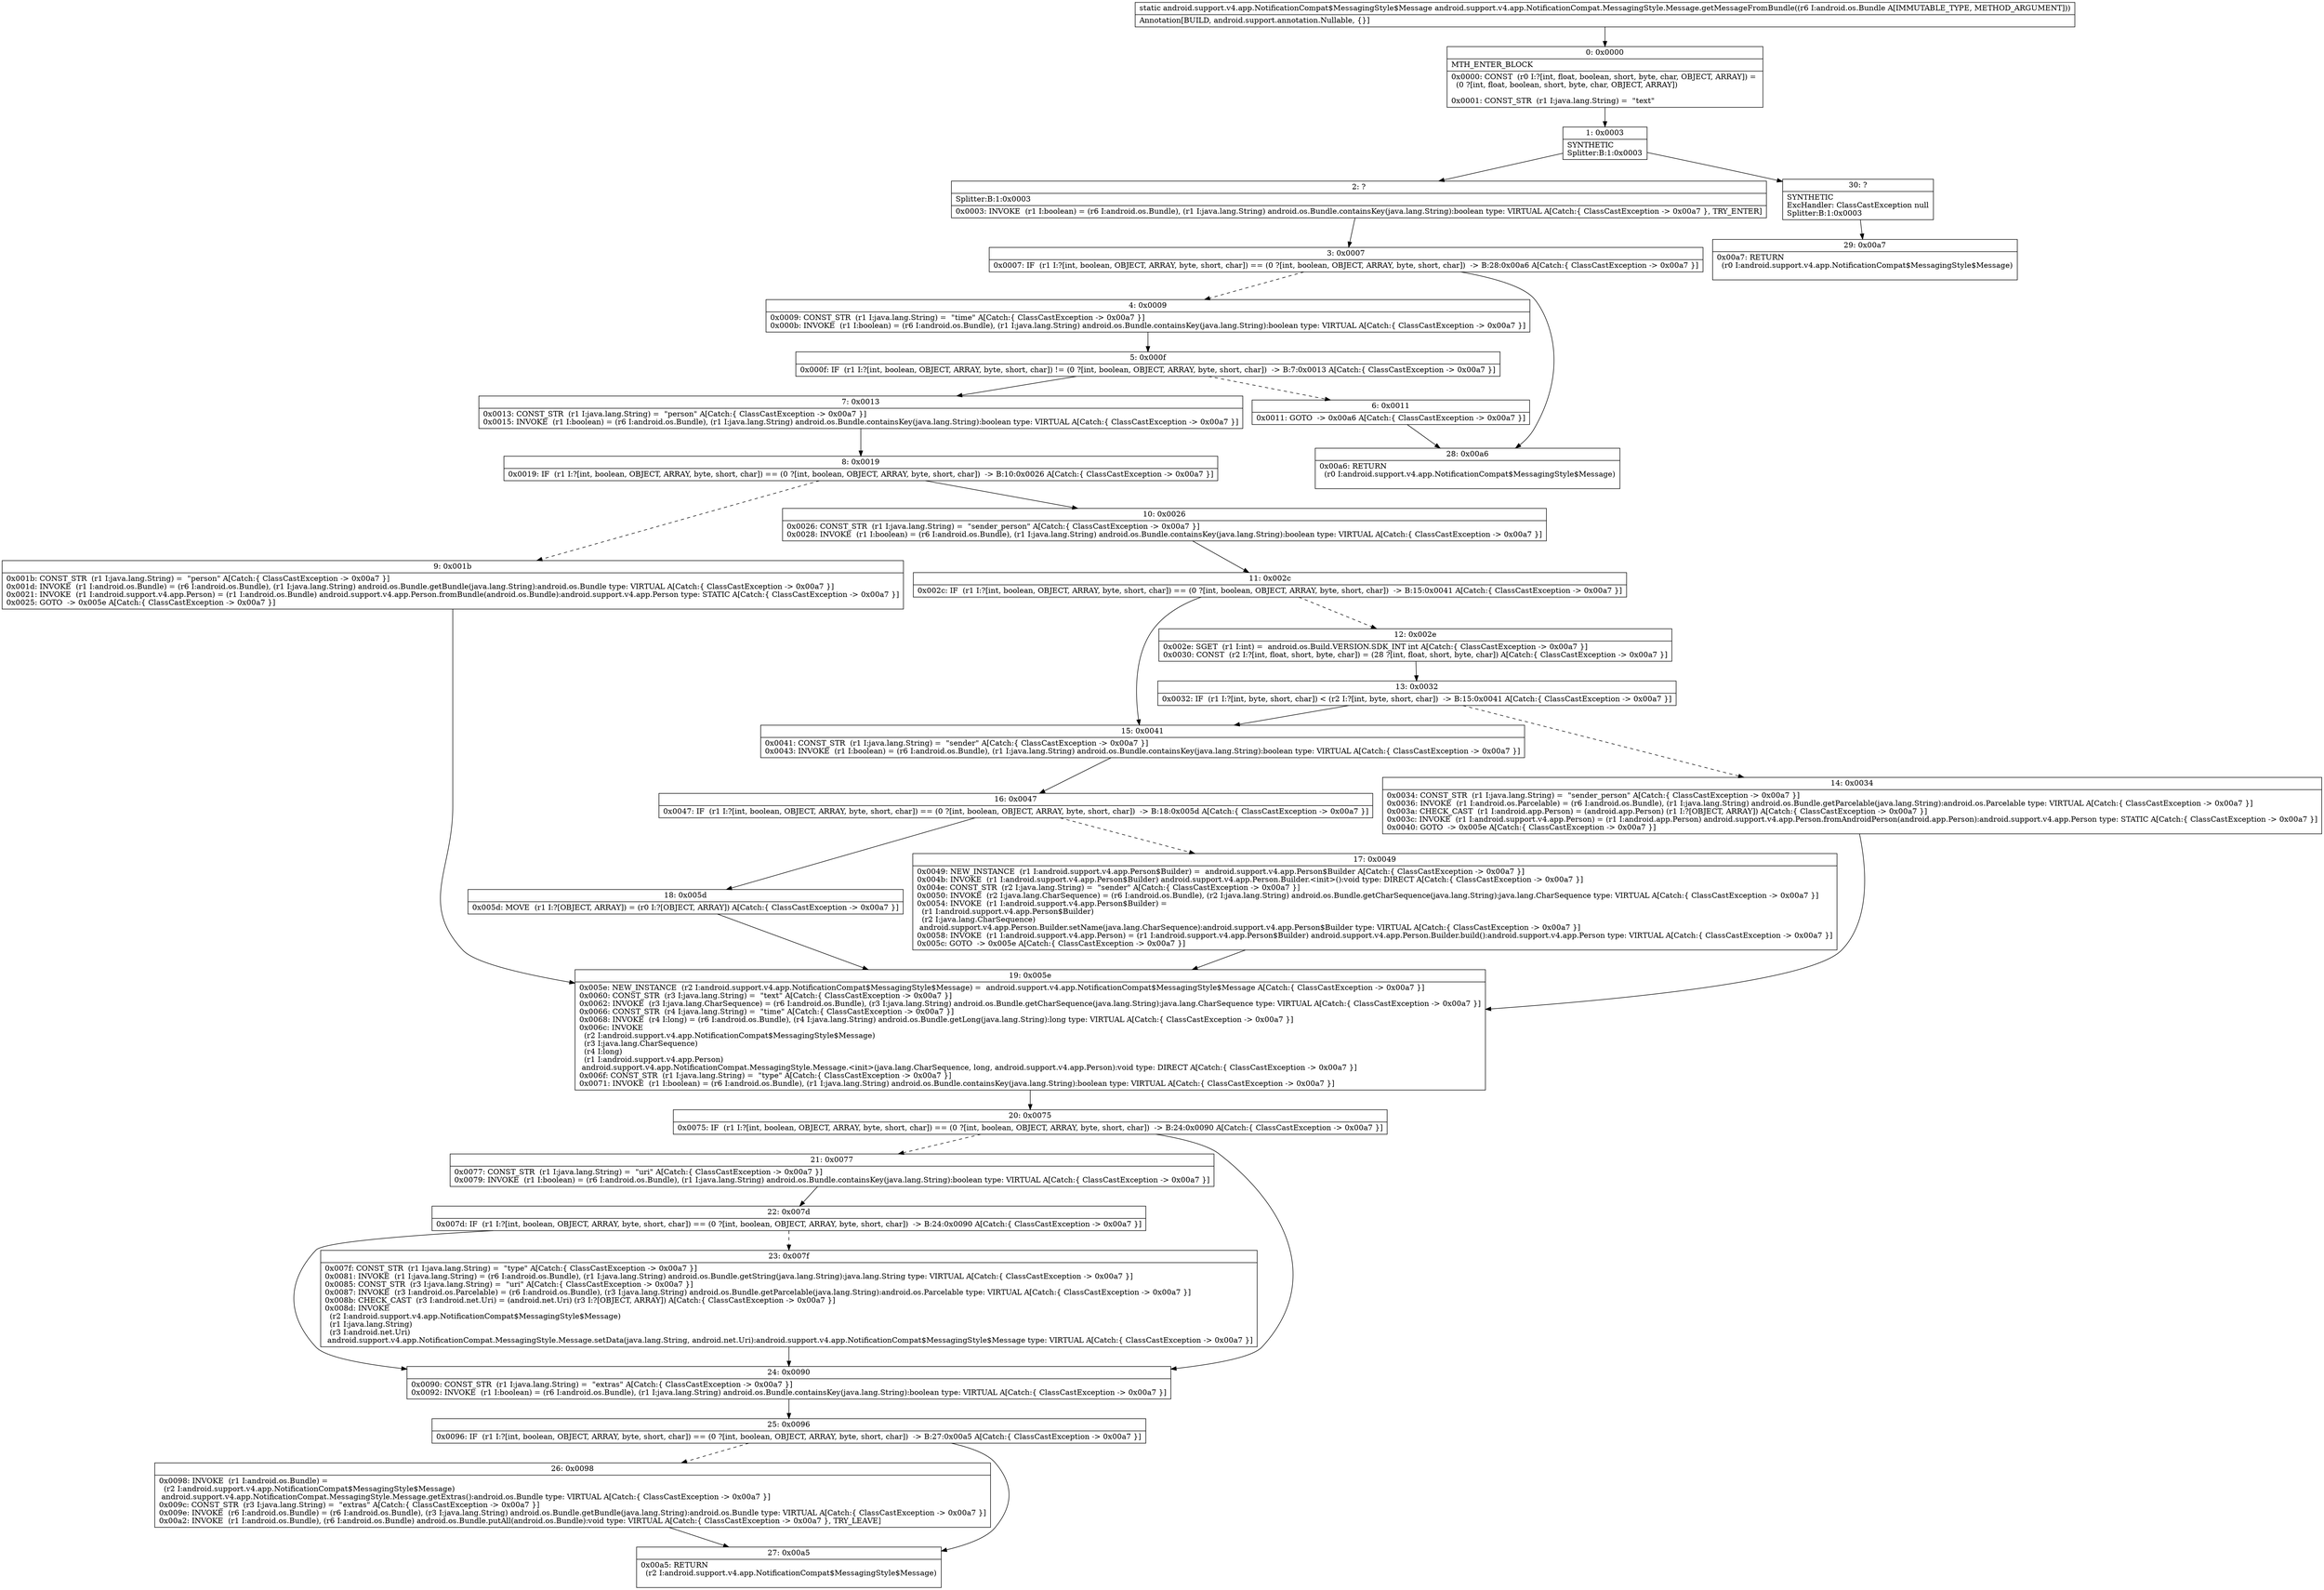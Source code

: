 digraph "CFG forandroid.support.v4.app.NotificationCompat.MessagingStyle.Message.getMessageFromBundle(Landroid\/os\/Bundle;)Landroid\/support\/v4\/app\/NotificationCompat$MessagingStyle$Message;" {
Node_0 [shape=record,label="{0\:\ 0x0000|MTH_ENTER_BLOCK\l|0x0000: CONST  (r0 I:?[int, float, boolean, short, byte, char, OBJECT, ARRAY]) = \l  (0 ?[int, float, boolean, short, byte, char, OBJECT, ARRAY])\l \l0x0001: CONST_STR  (r1 I:java.lang.String) =  \"text\" \l}"];
Node_1 [shape=record,label="{1\:\ 0x0003|SYNTHETIC\lSplitter:B:1:0x0003\l}"];
Node_2 [shape=record,label="{2\:\ ?|Splitter:B:1:0x0003\l|0x0003: INVOKE  (r1 I:boolean) = (r6 I:android.os.Bundle), (r1 I:java.lang.String) android.os.Bundle.containsKey(java.lang.String):boolean type: VIRTUAL A[Catch:\{ ClassCastException \-\> 0x00a7 \}, TRY_ENTER]\l}"];
Node_3 [shape=record,label="{3\:\ 0x0007|0x0007: IF  (r1 I:?[int, boolean, OBJECT, ARRAY, byte, short, char]) == (0 ?[int, boolean, OBJECT, ARRAY, byte, short, char])  \-\> B:28:0x00a6 A[Catch:\{ ClassCastException \-\> 0x00a7 \}]\l}"];
Node_4 [shape=record,label="{4\:\ 0x0009|0x0009: CONST_STR  (r1 I:java.lang.String) =  \"time\" A[Catch:\{ ClassCastException \-\> 0x00a7 \}]\l0x000b: INVOKE  (r1 I:boolean) = (r6 I:android.os.Bundle), (r1 I:java.lang.String) android.os.Bundle.containsKey(java.lang.String):boolean type: VIRTUAL A[Catch:\{ ClassCastException \-\> 0x00a7 \}]\l}"];
Node_5 [shape=record,label="{5\:\ 0x000f|0x000f: IF  (r1 I:?[int, boolean, OBJECT, ARRAY, byte, short, char]) != (0 ?[int, boolean, OBJECT, ARRAY, byte, short, char])  \-\> B:7:0x0013 A[Catch:\{ ClassCastException \-\> 0x00a7 \}]\l}"];
Node_6 [shape=record,label="{6\:\ 0x0011|0x0011: GOTO  \-\> 0x00a6 A[Catch:\{ ClassCastException \-\> 0x00a7 \}]\l}"];
Node_7 [shape=record,label="{7\:\ 0x0013|0x0013: CONST_STR  (r1 I:java.lang.String) =  \"person\" A[Catch:\{ ClassCastException \-\> 0x00a7 \}]\l0x0015: INVOKE  (r1 I:boolean) = (r6 I:android.os.Bundle), (r1 I:java.lang.String) android.os.Bundle.containsKey(java.lang.String):boolean type: VIRTUAL A[Catch:\{ ClassCastException \-\> 0x00a7 \}]\l}"];
Node_8 [shape=record,label="{8\:\ 0x0019|0x0019: IF  (r1 I:?[int, boolean, OBJECT, ARRAY, byte, short, char]) == (0 ?[int, boolean, OBJECT, ARRAY, byte, short, char])  \-\> B:10:0x0026 A[Catch:\{ ClassCastException \-\> 0x00a7 \}]\l}"];
Node_9 [shape=record,label="{9\:\ 0x001b|0x001b: CONST_STR  (r1 I:java.lang.String) =  \"person\" A[Catch:\{ ClassCastException \-\> 0x00a7 \}]\l0x001d: INVOKE  (r1 I:android.os.Bundle) = (r6 I:android.os.Bundle), (r1 I:java.lang.String) android.os.Bundle.getBundle(java.lang.String):android.os.Bundle type: VIRTUAL A[Catch:\{ ClassCastException \-\> 0x00a7 \}]\l0x0021: INVOKE  (r1 I:android.support.v4.app.Person) = (r1 I:android.os.Bundle) android.support.v4.app.Person.fromBundle(android.os.Bundle):android.support.v4.app.Person type: STATIC A[Catch:\{ ClassCastException \-\> 0x00a7 \}]\l0x0025: GOTO  \-\> 0x005e A[Catch:\{ ClassCastException \-\> 0x00a7 \}]\l}"];
Node_10 [shape=record,label="{10\:\ 0x0026|0x0026: CONST_STR  (r1 I:java.lang.String) =  \"sender_person\" A[Catch:\{ ClassCastException \-\> 0x00a7 \}]\l0x0028: INVOKE  (r1 I:boolean) = (r6 I:android.os.Bundle), (r1 I:java.lang.String) android.os.Bundle.containsKey(java.lang.String):boolean type: VIRTUAL A[Catch:\{ ClassCastException \-\> 0x00a7 \}]\l}"];
Node_11 [shape=record,label="{11\:\ 0x002c|0x002c: IF  (r1 I:?[int, boolean, OBJECT, ARRAY, byte, short, char]) == (0 ?[int, boolean, OBJECT, ARRAY, byte, short, char])  \-\> B:15:0x0041 A[Catch:\{ ClassCastException \-\> 0x00a7 \}]\l}"];
Node_12 [shape=record,label="{12\:\ 0x002e|0x002e: SGET  (r1 I:int) =  android.os.Build.VERSION.SDK_INT int A[Catch:\{ ClassCastException \-\> 0x00a7 \}]\l0x0030: CONST  (r2 I:?[int, float, short, byte, char]) = (28 ?[int, float, short, byte, char]) A[Catch:\{ ClassCastException \-\> 0x00a7 \}]\l}"];
Node_13 [shape=record,label="{13\:\ 0x0032|0x0032: IF  (r1 I:?[int, byte, short, char]) \< (r2 I:?[int, byte, short, char])  \-\> B:15:0x0041 A[Catch:\{ ClassCastException \-\> 0x00a7 \}]\l}"];
Node_14 [shape=record,label="{14\:\ 0x0034|0x0034: CONST_STR  (r1 I:java.lang.String) =  \"sender_person\" A[Catch:\{ ClassCastException \-\> 0x00a7 \}]\l0x0036: INVOKE  (r1 I:android.os.Parcelable) = (r6 I:android.os.Bundle), (r1 I:java.lang.String) android.os.Bundle.getParcelable(java.lang.String):android.os.Parcelable type: VIRTUAL A[Catch:\{ ClassCastException \-\> 0x00a7 \}]\l0x003a: CHECK_CAST  (r1 I:android.app.Person) = (android.app.Person) (r1 I:?[OBJECT, ARRAY]) A[Catch:\{ ClassCastException \-\> 0x00a7 \}]\l0x003c: INVOKE  (r1 I:android.support.v4.app.Person) = (r1 I:android.app.Person) android.support.v4.app.Person.fromAndroidPerson(android.app.Person):android.support.v4.app.Person type: STATIC A[Catch:\{ ClassCastException \-\> 0x00a7 \}]\l0x0040: GOTO  \-\> 0x005e A[Catch:\{ ClassCastException \-\> 0x00a7 \}]\l}"];
Node_15 [shape=record,label="{15\:\ 0x0041|0x0041: CONST_STR  (r1 I:java.lang.String) =  \"sender\" A[Catch:\{ ClassCastException \-\> 0x00a7 \}]\l0x0043: INVOKE  (r1 I:boolean) = (r6 I:android.os.Bundle), (r1 I:java.lang.String) android.os.Bundle.containsKey(java.lang.String):boolean type: VIRTUAL A[Catch:\{ ClassCastException \-\> 0x00a7 \}]\l}"];
Node_16 [shape=record,label="{16\:\ 0x0047|0x0047: IF  (r1 I:?[int, boolean, OBJECT, ARRAY, byte, short, char]) == (0 ?[int, boolean, OBJECT, ARRAY, byte, short, char])  \-\> B:18:0x005d A[Catch:\{ ClassCastException \-\> 0x00a7 \}]\l}"];
Node_17 [shape=record,label="{17\:\ 0x0049|0x0049: NEW_INSTANCE  (r1 I:android.support.v4.app.Person$Builder) =  android.support.v4.app.Person$Builder A[Catch:\{ ClassCastException \-\> 0x00a7 \}]\l0x004b: INVOKE  (r1 I:android.support.v4.app.Person$Builder) android.support.v4.app.Person.Builder.\<init\>():void type: DIRECT A[Catch:\{ ClassCastException \-\> 0x00a7 \}]\l0x004e: CONST_STR  (r2 I:java.lang.String) =  \"sender\" A[Catch:\{ ClassCastException \-\> 0x00a7 \}]\l0x0050: INVOKE  (r2 I:java.lang.CharSequence) = (r6 I:android.os.Bundle), (r2 I:java.lang.String) android.os.Bundle.getCharSequence(java.lang.String):java.lang.CharSequence type: VIRTUAL A[Catch:\{ ClassCastException \-\> 0x00a7 \}]\l0x0054: INVOKE  (r1 I:android.support.v4.app.Person$Builder) = \l  (r1 I:android.support.v4.app.Person$Builder)\l  (r2 I:java.lang.CharSequence)\l android.support.v4.app.Person.Builder.setName(java.lang.CharSequence):android.support.v4.app.Person$Builder type: VIRTUAL A[Catch:\{ ClassCastException \-\> 0x00a7 \}]\l0x0058: INVOKE  (r1 I:android.support.v4.app.Person) = (r1 I:android.support.v4.app.Person$Builder) android.support.v4.app.Person.Builder.build():android.support.v4.app.Person type: VIRTUAL A[Catch:\{ ClassCastException \-\> 0x00a7 \}]\l0x005c: GOTO  \-\> 0x005e A[Catch:\{ ClassCastException \-\> 0x00a7 \}]\l}"];
Node_18 [shape=record,label="{18\:\ 0x005d|0x005d: MOVE  (r1 I:?[OBJECT, ARRAY]) = (r0 I:?[OBJECT, ARRAY]) A[Catch:\{ ClassCastException \-\> 0x00a7 \}]\l}"];
Node_19 [shape=record,label="{19\:\ 0x005e|0x005e: NEW_INSTANCE  (r2 I:android.support.v4.app.NotificationCompat$MessagingStyle$Message) =  android.support.v4.app.NotificationCompat$MessagingStyle$Message A[Catch:\{ ClassCastException \-\> 0x00a7 \}]\l0x0060: CONST_STR  (r3 I:java.lang.String) =  \"text\" A[Catch:\{ ClassCastException \-\> 0x00a7 \}]\l0x0062: INVOKE  (r3 I:java.lang.CharSequence) = (r6 I:android.os.Bundle), (r3 I:java.lang.String) android.os.Bundle.getCharSequence(java.lang.String):java.lang.CharSequence type: VIRTUAL A[Catch:\{ ClassCastException \-\> 0x00a7 \}]\l0x0066: CONST_STR  (r4 I:java.lang.String) =  \"time\" A[Catch:\{ ClassCastException \-\> 0x00a7 \}]\l0x0068: INVOKE  (r4 I:long) = (r6 I:android.os.Bundle), (r4 I:java.lang.String) android.os.Bundle.getLong(java.lang.String):long type: VIRTUAL A[Catch:\{ ClassCastException \-\> 0x00a7 \}]\l0x006c: INVOKE  \l  (r2 I:android.support.v4.app.NotificationCompat$MessagingStyle$Message)\l  (r3 I:java.lang.CharSequence)\l  (r4 I:long)\l  (r1 I:android.support.v4.app.Person)\l android.support.v4.app.NotificationCompat.MessagingStyle.Message.\<init\>(java.lang.CharSequence, long, android.support.v4.app.Person):void type: DIRECT A[Catch:\{ ClassCastException \-\> 0x00a7 \}]\l0x006f: CONST_STR  (r1 I:java.lang.String) =  \"type\" A[Catch:\{ ClassCastException \-\> 0x00a7 \}]\l0x0071: INVOKE  (r1 I:boolean) = (r6 I:android.os.Bundle), (r1 I:java.lang.String) android.os.Bundle.containsKey(java.lang.String):boolean type: VIRTUAL A[Catch:\{ ClassCastException \-\> 0x00a7 \}]\l}"];
Node_20 [shape=record,label="{20\:\ 0x0075|0x0075: IF  (r1 I:?[int, boolean, OBJECT, ARRAY, byte, short, char]) == (0 ?[int, boolean, OBJECT, ARRAY, byte, short, char])  \-\> B:24:0x0090 A[Catch:\{ ClassCastException \-\> 0x00a7 \}]\l}"];
Node_21 [shape=record,label="{21\:\ 0x0077|0x0077: CONST_STR  (r1 I:java.lang.String) =  \"uri\" A[Catch:\{ ClassCastException \-\> 0x00a7 \}]\l0x0079: INVOKE  (r1 I:boolean) = (r6 I:android.os.Bundle), (r1 I:java.lang.String) android.os.Bundle.containsKey(java.lang.String):boolean type: VIRTUAL A[Catch:\{ ClassCastException \-\> 0x00a7 \}]\l}"];
Node_22 [shape=record,label="{22\:\ 0x007d|0x007d: IF  (r1 I:?[int, boolean, OBJECT, ARRAY, byte, short, char]) == (0 ?[int, boolean, OBJECT, ARRAY, byte, short, char])  \-\> B:24:0x0090 A[Catch:\{ ClassCastException \-\> 0x00a7 \}]\l}"];
Node_23 [shape=record,label="{23\:\ 0x007f|0x007f: CONST_STR  (r1 I:java.lang.String) =  \"type\" A[Catch:\{ ClassCastException \-\> 0x00a7 \}]\l0x0081: INVOKE  (r1 I:java.lang.String) = (r6 I:android.os.Bundle), (r1 I:java.lang.String) android.os.Bundle.getString(java.lang.String):java.lang.String type: VIRTUAL A[Catch:\{ ClassCastException \-\> 0x00a7 \}]\l0x0085: CONST_STR  (r3 I:java.lang.String) =  \"uri\" A[Catch:\{ ClassCastException \-\> 0x00a7 \}]\l0x0087: INVOKE  (r3 I:android.os.Parcelable) = (r6 I:android.os.Bundle), (r3 I:java.lang.String) android.os.Bundle.getParcelable(java.lang.String):android.os.Parcelable type: VIRTUAL A[Catch:\{ ClassCastException \-\> 0x00a7 \}]\l0x008b: CHECK_CAST  (r3 I:android.net.Uri) = (android.net.Uri) (r3 I:?[OBJECT, ARRAY]) A[Catch:\{ ClassCastException \-\> 0x00a7 \}]\l0x008d: INVOKE  \l  (r2 I:android.support.v4.app.NotificationCompat$MessagingStyle$Message)\l  (r1 I:java.lang.String)\l  (r3 I:android.net.Uri)\l android.support.v4.app.NotificationCompat.MessagingStyle.Message.setData(java.lang.String, android.net.Uri):android.support.v4.app.NotificationCompat$MessagingStyle$Message type: VIRTUAL A[Catch:\{ ClassCastException \-\> 0x00a7 \}]\l}"];
Node_24 [shape=record,label="{24\:\ 0x0090|0x0090: CONST_STR  (r1 I:java.lang.String) =  \"extras\" A[Catch:\{ ClassCastException \-\> 0x00a7 \}]\l0x0092: INVOKE  (r1 I:boolean) = (r6 I:android.os.Bundle), (r1 I:java.lang.String) android.os.Bundle.containsKey(java.lang.String):boolean type: VIRTUAL A[Catch:\{ ClassCastException \-\> 0x00a7 \}]\l}"];
Node_25 [shape=record,label="{25\:\ 0x0096|0x0096: IF  (r1 I:?[int, boolean, OBJECT, ARRAY, byte, short, char]) == (0 ?[int, boolean, OBJECT, ARRAY, byte, short, char])  \-\> B:27:0x00a5 A[Catch:\{ ClassCastException \-\> 0x00a7 \}]\l}"];
Node_26 [shape=record,label="{26\:\ 0x0098|0x0098: INVOKE  (r1 I:android.os.Bundle) = \l  (r2 I:android.support.v4.app.NotificationCompat$MessagingStyle$Message)\l android.support.v4.app.NotificationCompat.MessagingStyle.Message.getExtras():android.os.Bundle type: VIRTUAL A[Catch:\{ ClassCastException \-\> 0x00a7 \}]\l0x009c: CONST_STR  (r3 I:java.lang.String) =  \"extras\" A[Catch:\{ ClassCastException \-\> 0x00a7 \}]\l0x009e: INVOKE  (r6 I:android.os.Bundle) = (r6 I:android.os.Bundle), (r3 I:java.lang.String) android.os.Bundle.getBundle(java.lang.String):android.os.Bundle type: VIRTUAL A[Catch:\{ ClassCastException \-\> 0x00a7 \}]\l0x00a2: INVOKE  (r1 I:android.os.Bundle), (r6 I:android.os.Bundle) android.os.Bundle.putAll(android.os.Bundle):void type: VIRTUAL A[Catch:\{ ClassCastException \-\> 0x00a7 \}, TRY_LEAVE]\l}"];
Node_27 [shape=record,label="{27\:\ 0x00a5|0x00a5: RETURN  \l  (r2 I:android.support.v4.app.NotificationCompat$MessagingStyle$Message)\l \l}"];
Node_28 [shape=record,label="{28\:\ 0x00a6|0x00a6: RETURN  \l  (r0 I:android.support.v4.app.NotificationCompat$MessagingStyle$Message)\l \l}"];
Node_29 [shape=record,label="{29\:\ 0x00a7|0x00a7: RETURN  \l  (r0 I:android.support.v4.app.NotificationCompat$MessagingStyle$Message)\l \l}"];
Node_30 [shape=record,label="{30\:\ ?|SYNTHETIC\lExcHandler: ClassCastException null\lSplitter:B:1:0x0003\l}"];
MethodNode[shape=record,label="{static android.support.v4.app.NotificationCompat$MessagingStyle$Message android.support.v4.app.NotificationCompat.MessagingStyle.Message.getMessageFromBundle((r6 I:android.os.Bundle A[IMMUTABLE_TYPE, METHOD_ARGUMENT]))  | Annotation[BUILD, android.support.annotation.Nullable, \{\}]\l}"];
MethodNode -> Node_0;
Node_0 -> Node_1;
Node_1 -> Node_2;
Node_1 -> Node_30;
Node_2 -> Node_3;
Node_3 -> Node_4[style=dashed];
Node_3 -> Node_28;
Node_4 -> Node_5;
Node_5 -> Node_6[style=dashed];
Node_5 -> Node_7;
Node_6 -> Node_28;
Node_7 -> Node_8;
Node_8 -> Node_9[style=dashed];
Node_8 -> Node_10;
Node_9 -> Node_19;
Node_10 -> Node_11;
Node_11 -> Node_12[style=dashed];
Node_11 -> Node_15;
Node_12 -> Node_13;
Node_13 -> Node_14[style=dashed];
Node_13 -> Node_15;
Node_14 -> Node_19;
Node_15 -> Node_16;
Node_16 -> Node_17[style=dashed];
Node_16 -> Node_18;
Node_17 -> Node_19;
Node_18 -> Node_19;
Node_19 -> Node_20;
Node_20 -> Node_21[style=dashed];
Node_20 -> Node_24;
Node_21 -> Node_22;
Node_22 -> Node_23[style=dashed];
Node_22 -> Node_24;
Node_23 -> Node_24;
Node_24 -> Node_25;
Node_25 -> Node_26[style=dashed];
Node_25 -> Node_27;
Node_26 -> Node_27;
Node_30 -> Node_29;
}

